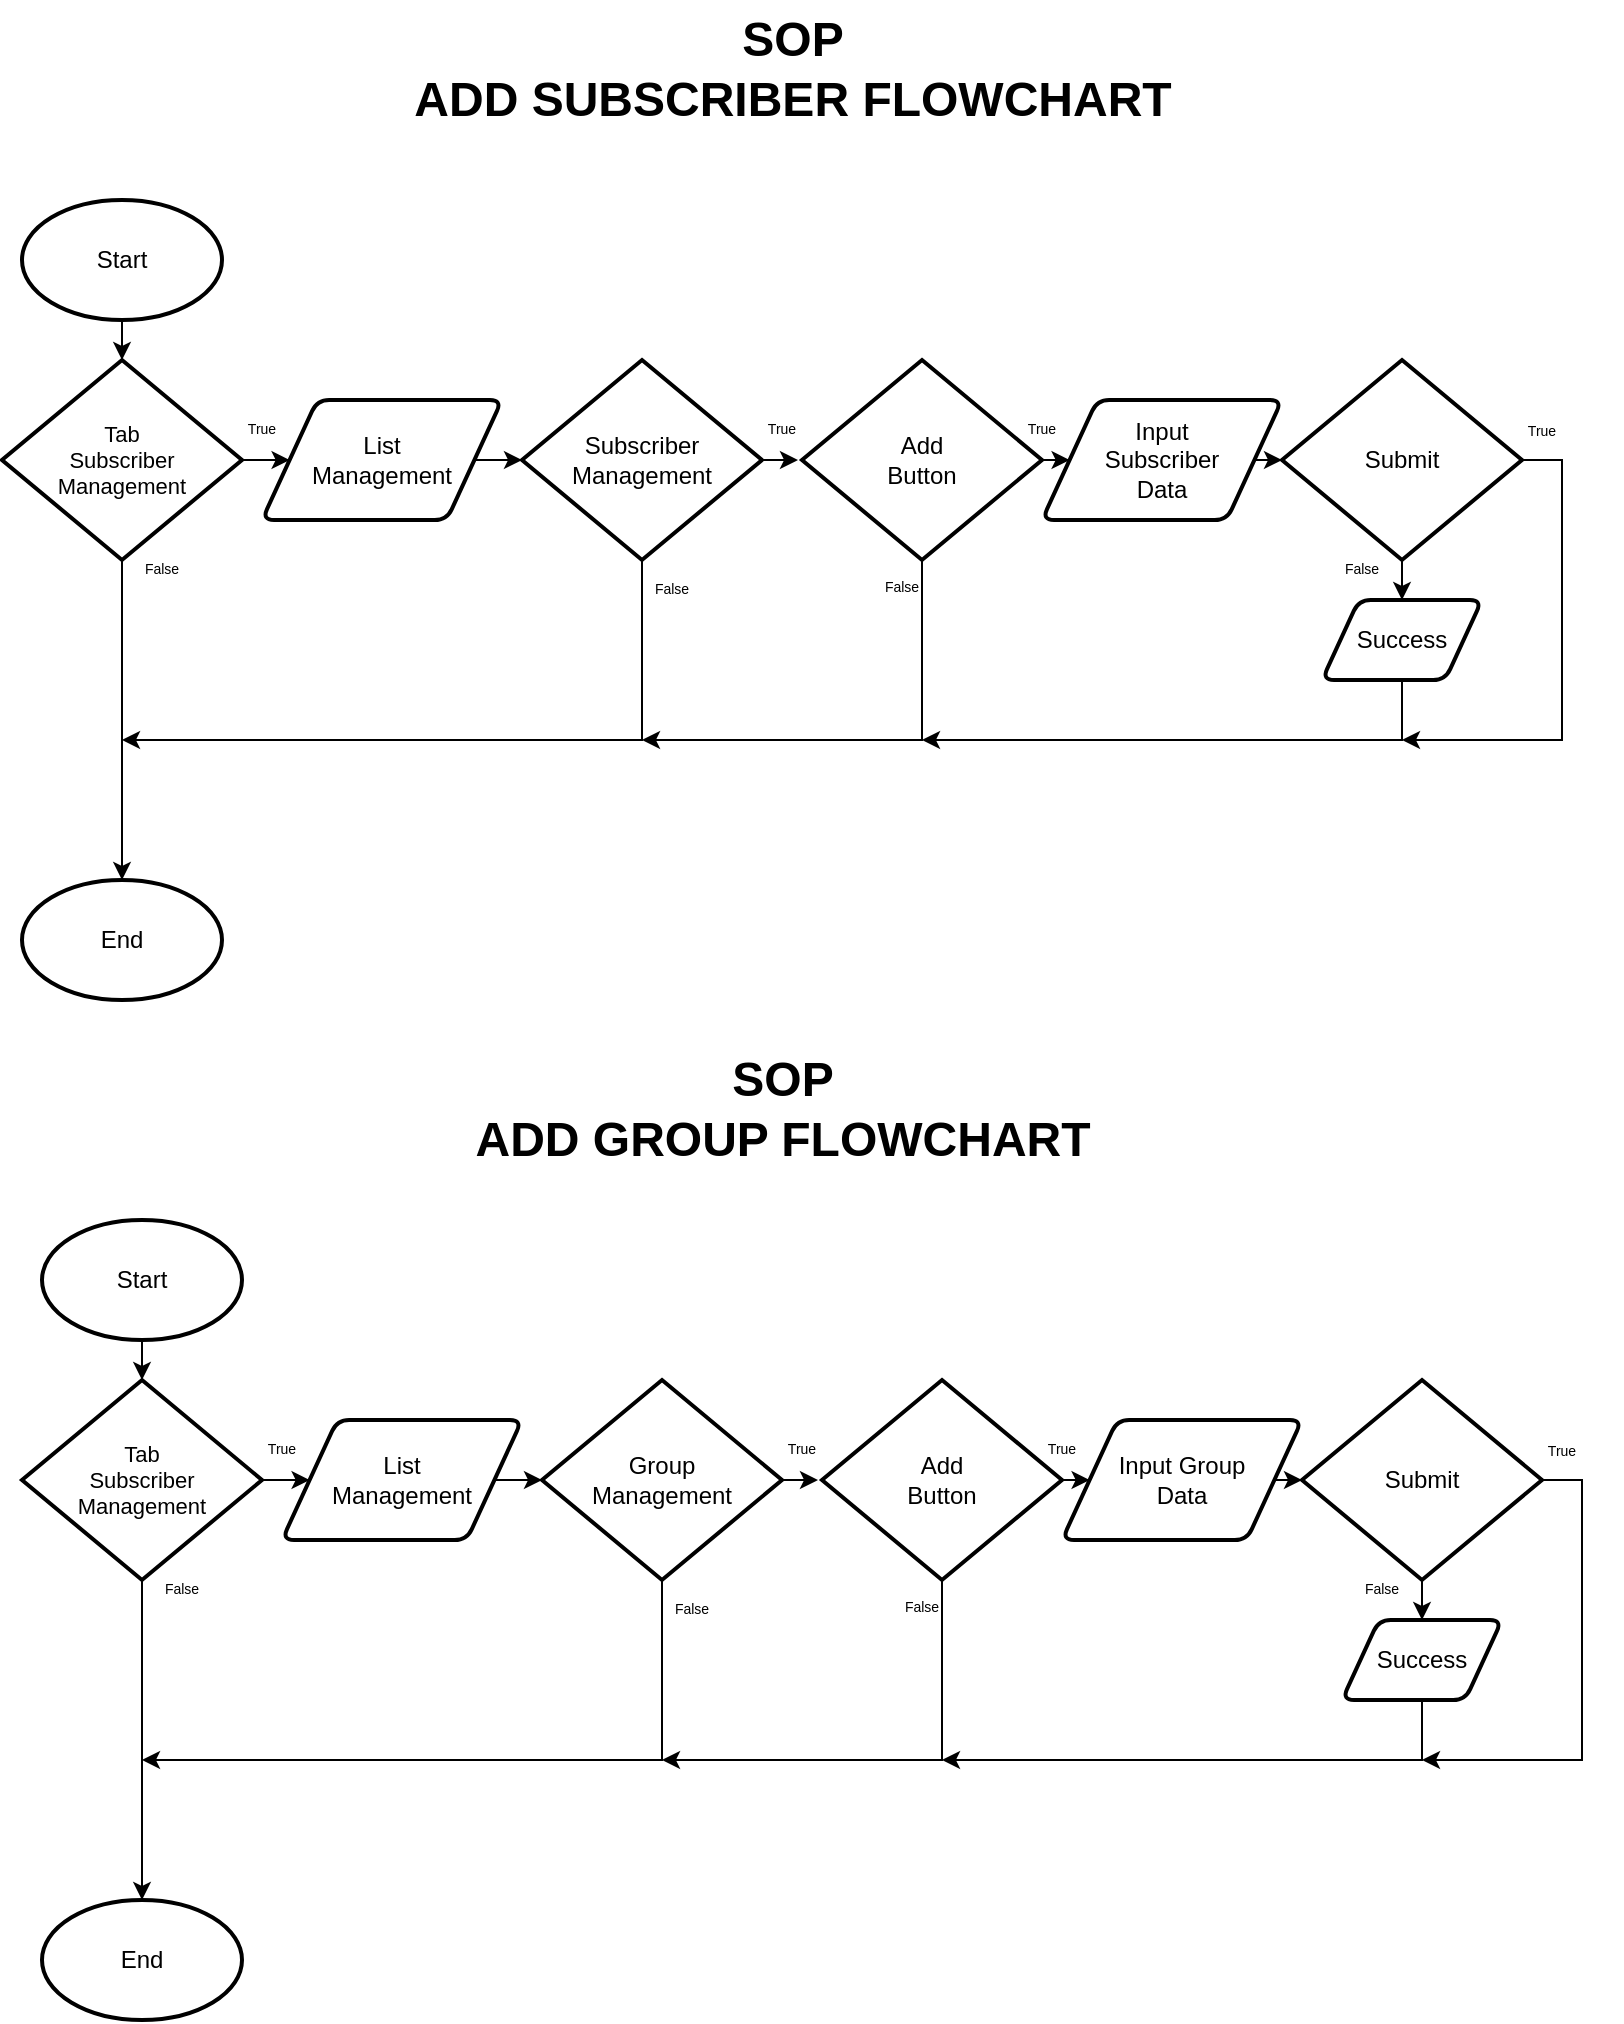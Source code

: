 <mxfile version="24.7.14">
  <diagram name="Page-1" id="QyOMAX7QdyraRiypskpR">
    <mxGraphModel dx="1965" dy="1158" grid="1" gridSize="10" guides="1" tooltips="1" connect="1" arrows="1" fold="1" page="1" pageScale="1" pageWidth="850" pageHeight="1100" math="0" shadow="0">
      <root>
        <mxCell id="0" />
        <mxCell id="1" parent="0" />
        <mxCell id="PJNQxhvt2oJ8CktxK9Kg-35" value="ADD SUBSCRIBER FLOWCHART" style="text;strokeColor=none;fillColor=none;html=1;fontSize=24;fontStyle=1;verticalAlign=middle;align=center;" vertex="1" parent="1">
          <mxGeometry x="375" y="90" width="100" height="40" as="geometry" />
        </mxCell>
        <mxCell id="PJNQxhvt2oJ8CktxK9Kg-52" value="SOP" style="text;strokeColor=none;fillColor=none;html=1;fontSize=24;fontStyle=1;verticalAlign=middle;align=center;" vertex="1" parent="1">
          <mxGeometry x="375" y="60" width="100" height="40" as="geometry" />
        </mxCell>
        <mxCell id="PJNQxhvt2oJ8CktxK9Kg-70" value="" style="group" vertex="1" connectable="0" parent="1">
          <mxGeometry x="30" y="160" width="800" height="400" as="geometry" />
        </mxCell>
        <mxCell id="PJNQxhvt2oJ8CktxK9Kg-1" value="Start" style="strokeWidth=2;html=1;shape=mxgraph.flowchart.start_1;whiteSpace=wrap;" vertex="1" parent="PJNQxhvt2oJ8CktxK9Kg-70">
          <mxGeometry x="10" width="100" height="60" as="geometry" />
        </mxCell>
        <mxCell id="PJNQxhvt2oJ8CktxK9Kg-15" style="edgeStyle=orthogonalEdgeStyle;rounded=0;orthogonalLoop=1;jettySize=auto;html=1;exitX=1;exitY=0.5;exitDx=0;exitDy=0;exitPerimeter=0;entryX=0;entryY=0.5;entryDx=0;entryDy=0;" edge="1" parent="PJNQxhvt2oJ8CktxK9Kg-70" source="PJNQxhvt2oJ8CktxK9Kg-3" target="PJNQxhvt2oJ8CktxK9Kg-6">
          <mxGeometry relative="1" as="geometry" />
        </mxCell>
        <mxCell id="PJNQxhvt2oJ8CktxK9Kg-3" value="Tab&lt;div style=&quot;font-size: 11px;&quot;&gt;Subscriber Management&lt;/div&gt;" style="strokeWidth=2;html=1;shape=mxgraph.flowchart.decision;whiteSpace=wrap;fontSize=11;" vertex="1" parent="PJNQxhvt2oJ8CktxK9Kg-70">
          <mxGeometry y="80" width="120" height="100" as="geometry" />
        </mxCell>
        <mxCell id="PJNQxhvt2oJ8CktxK9Kg-6" value="List&lt;div&gt;Management&lt;/div&gt;" style="shape=parallelogram;html=1;strokeWidth=2;perimeter=parallelogramPerimeter;whiteSpace=wrap;rounded=1;arcSize=12;size=0.23;" vertex="1" parent="PJNQxhvt2oJ8CktxK9Kg-70">
          <mxGeometry x="130" y="100" width="120" height="60" as="geometry" />
        </mxCell>
        <mxCell id="PJNQxhvt2oJ8CktxK9Kg-7" value="Subscriber&lt;div&gt;Management&lt;/div&gt;" style="strokeWidth=2;html=1;shape=mxgraph.flowchart.decision;whiteSpace=wrap;" vertex="1" parent="PJNQxhvt2oJ8CktxK9Kg-70">
          <mxGeometry x="260" y="80" width="120" height="100" as="geometry" />
        </mxCell>
        <mxCell id="PJNQxhvt2oJ8CktxK9Kg-57" style="edgeStyle=orthogonalEdgeStyle;rounded=0;orthogonalLoop=1;jettySize=auto;html=1;exitX=0.5;exitY=1;exitDx=0;exitDy=0;exitPerimeter=0;" edge="1" parent="PJNQxhvt2oJ8CktxK9Kg-70" source="PJNQxhvt2oJ8CktxK9Kg-8">
          <mxGeometry relative="1" as="geometry">
            <mxPoint x="320" y="270" as="targetPoint" />
            <Array as="points">
              <mxPoint x="460" y="270" />
            </Array>
          </mxGeometry>
        </mxCell>
        <mxCell id="PJNQxhvt2oJ8CktxK9Kg-64" style="edgeStyle=orthogonalEdgeStyle;rounded=0;orthogonalLoop=1;jettySize=auto;html=1;exitX=1;exitY=0.5;exitDx=0;exitDy=0;exitPerimeter=0;entryX=0;entryY=0.5;entryDx=0;entryDy=0;" edge="1" parent="PJNQxhvt2oJ8CktxK9Kg-70" source="PJNQxhvt2oJ8CktxK9Kg-8" target="PJNQxhvt2oJ8CktxK9Kg-9">
          <mxGeometry relative="1" as="geometry" />
        </mxCell>
        <mxCell id="PJNQxhvt2oJ8CktxK9Kg-8" value="Add&lt;div&gt;Button&lt;/div&gt;" style="strokeWidth=2;html=1;shape=mxgraph.flowchart.decision;whiteSpace=wrap;" vertex="1" parent="PJNQxhvt2oJ8CktxK9Kg-70">
          <mxGeometry x="400" y="80" width="120" height="100" as="geometry" />
        </mxCell>
        <mxCell id="PJNQxhvt2oJ8CktxK9Kg-9" value="Input&lt;div&gt;Subscriber&lt;div&gt;Data&lt;/div&gt;&lt;/div&gt;" style="shape=parallelogram;html=1;strokeWidth=2;perimeter=parallelogramPerimeter;whiteSpace=wrap;rounded=1;arcSize=12;size=0.23;" vertex="1" parent="PJNQxhvt2oJ8CktxK9Kg-70">
          <mxGeometry x="520" y="100" width="120" height="60" as="geometry" />
        </mxCell>
        <mxCell id="PJNQxhvt2oJ8CktxK9Kg-12" value="End" style="strokeWidth=2;html=1;shape=mxgraph.flowchart.start_1;whiteSpace=wrap;" vertex="1" parent="PJNQxhvt2oJ8CktxK9Kg-70">
          <mxGeometry x="10" y="340" width="100" height="60" as="geometry" />
        </mxCell>
        <mxCell id="PJNQxhvt2oJ8CktxK9Kg-13" style="edgeStyle=orthogonalEdgeStyle;rounded=0;orthogonalLoop=1;jettySize=auto;html=1;exitX=0.5;exitY=1;exitDx=0;exitDy=0;exitPerimeter=0;entryX=0.5;entryY=0;entryDx=0;entryDy=0;entryPerimeter=0;" edge="1" parent="PJNQxhvt2oJ8CktxK9Kg-70" source="PJNQxhvt2oJ8CktxK9Kg-1" target="PJNQxhvt2oJ8CktxK9Kg-3">
          <mxGeometry relative="1" as="geometry" />
        </mxCell>
        <mxCell id="PJNQxhvt2oJ8CktxK9Kg-14" style="edgeStyle=orthogonalEdgeStyle;rounded=0;orthogonalLoop=1;jettySize=auto;html=1;exitX=0.5;exitY=1;exitDx=0;exitDy=0;exitPerimeter=0;entryX=0.5;entryY=0;entryDx=0;entryDy=0;entryPerimeter=0;" edge="1" parent="PJNQxhvt2oJ8CktxK9Kg-70" source="PJNQxhvt2oJ8CktxK9Kg-3" target="PJNQxhvt2oJ8CktxK9Kg-12">
          <mxGeometry relative="1" as="geometry" />
        </mxCell>
        <mxCell id="PJNQxhvt2oJ8CktxK9Kg-16" style="edgeStyle=orthogonalEdgeStyle;rounded=0;orthogonalLoop=1;jettySize=auto;html=1;exitX=1;exitY=0.5;exitDx=0;exitDy=0;entryX=0;entryY=0.5;entryDx=0;entryDy=0;entryPerimeter=0;" edge="1" parent="PJNQxhvt2oJ8CktxK9Kg-70" source="PJNQxhvt2oJ8CktxK9Kg-6" target="PJNQxhvt2oJ8CktxK9Kg-7">
          <mxGeometry relative="1" as="geometry" />
        </mxCell>
        <mxCell id="PJNQxhvt2oJ8CktxK9Kg-21" style="edgeStyle=orthogonalEdgeStyle;rounded=0;orthogonalLoop=1;jettySize=auto;html=1;exitX=1;exitY=0.5;exitDx=0;exitDy=0;exitPerimeter=0;entryX=-0.017;entryY=0.508;entryDx=0;entryDy=0;entryPerimeter=0;" edge="1" parent="PJNQxhvt2oJ8CktxK9Kg-70" source="PJNQxhvt2oJ8CktxK9Kg-7" target="PJNQxhvt2oJ8CktxK9Kg-8">
          <mxGeometry relative="1" as="geometry" />
        </mxCell>
        <mxCell id="PJNQxhvt2oJ8CktxK9Kg-56" style="edgeStyle=orthogonalEdgeStyle;rounded=0;orthogonalLoop=1;jettySize=auto;html=1;exitX=0.25;exitY=0;exitDx=0;exitDy=0;" edge="1" parent="PJNQxhvt2oJ8CktxK9Kg-70" source="PJNQxhvt2oJ8CktxK9Kg-26">
          <mxGeometry relative="1" as="geometry">
            <mxPoint x="60" y="270" as="targetPoint" />
            <Array as="points">
              <mxPoint x="320" y="270" />
              <mxPoint x="60" y="270" />
            </Array>
          </mxGeometry>
        </mxCell>
        <mxCell id="PJNQxhvt2oJ8CktxK9Kg-26" value="False" style="text;html=1;align=center;verticalAlign=middle;whiteSpace=wrap;rounded=0;fontSize=7;" vertex="1" parent="PJNQxhvt2oJ8CktxK9Kg-70">
          <mxGeometry x="305" y="180" width="60" height="30" as="geometry" />
        </mxCell>
        <mxCell id="PJNQxhvt2oJ8CktxK9Kg-27" value="True" style="text;html=1;align=center;verticalAlign=middle;whiteSpace=wrap;rounded=0;fontSize=7;" vertex="1" parent="PJNQxhvt2oJ8CktxK9Kg-70">
          <mxGeometry x="360" y="100" width="60" height="30" as="geometry" />
        </mxCell>
        <mxCell id="PJNQxhvt2oJ8CktxK9Kg-31" value="True" style="text;html=1;align=center;verticalAlign=middle;whiteSpace=wrap;rounded=0;fontSize=7;" vertex="1" parent="PJNQxhvt2oJ8CktxK9Kg-70">
          <mxGeometry x="100" y="100" width="60" height="30" as="geometry" />
        </mxCell>
        <mxCell id="PJNQxhvt2oJ8CktxK9Kg-32" value="False" style="text;html=1;align=center;verticalAlign=middle;whiteSpace=wrap;rounded=0;fontSize=7;" vertex="1" parent="PJNQxhvt2oJ8CktxK9Kg-70">
          <mxGeometry x="50" y="170" width="60" height="30" as="geometry" />
        </mxCell>
        <mxCell id="PJNQxhvt2oJ8CktxK9Kg-60" style="edgeStyle=orthogonalEdgeStyle;rounded=0;orthogonalLoop=1;jettySize=auto;html=1;exitX=0.5;exitY=1;exitDx=0;exitDy=0;exitPerimeter=0;" edge="1" parent="PJNQxhvt2oJ8CktxK9Kg-70" source="PJNQxhvt2oJ8CktxK9Kg-53" target="PJNQxhvt2oJ8CktxK9Kg-55">
          <mxGeometry relative="1" as="geometry" />
        </mxCell>
        <mxCell id="PJNQxhvt2oJ8CktxK9Kg-62" style="edgeStyle=orthogonalEdgeStyle;rounded=0;orthogonalLoop=1;jettySize=auto;html=1;exitX=1;exitY=0.5;exitDx=0;exitDy=0;exitPerimeter=0;" edge="1" parent="PJNQxhvt2oJ8CktxK9Kg-70" source="PJNQxhvt2oJ8CktxK9Kg-53">
          <mxGeometry relative="1" as="geometry">
            <mxPoint x="700" y="270.0" as="targetPoint" />
            <Array as="points">
              <mxPoint x="780" y="130" />
              <mxPoint x="780" y="270" />
            </Array>
          </mxGeometry>
        </mxCell>
        <mxCell id="PJNQxhvt2oJ8CktxK9Kg-53" value="Submit" style="strokeWidth=2;html=1;shape=mxgraph.flowchart.decision;whiteSpace=wrap;" vertex="1" parent="PJNQxhvt2oJ8CktxK9Kg-70">
          <mxGeometry x="640" y="80" width="120" height="100" as="geometry" />
        </mxCell>
        <mxCell id="PJNQxhvt2oJ8CktxK9Kg-61" style="edgeStyle=orthogonalEdgeStyle;rounded=0;orthogonalLoop=1;jettySize=auto;html=1;exitX=0.5;exitY=1;exitDx=0;exitDy=0;" edge="1" parent="PJNQxhvt2oJ8CktxK9Kg-70" source="PJNQxhvt2oJ8CktxK9Kg-55">
          <mxGeometry relative="1" as="geometry">
            <mxPoint x="460" y="270" as="targetPoint" />
            <Array as="points">
              <mxPoint x="700" y="270" />
            </Array>
          </mxGeometry>
        </mxCell>
        <mxCell id="PJNQxhvt2oJ8CktxK9Kg-55" value="Success" style="shape=parallelogram;html=1;strokeWidth=2;perimeter=parallelogramPerimeter;whiteSpace=wrap;rounded=1;arcSize=12;size=0.23;" vertex="1" parent="PJNQxhvt2oJ8CktxK9Kg-70">
          <mxGeometry x="660" y="200" width="80" height="40" as="geometry" />
        </mxCell>
        <mxCell id="PJNQxhvt2oJ8CktxK9Kg-65" style="edgeStyle=orthogonalEdgeStyle;rounded=0;orthogonalLoop=1;jettySize=auto;html=1;exitX=1;exitY=0.5;exitDx=0;exitDy=0;entryX=0;entryY=0.5;entryDx=0;entryDy=0;entryPerimeter=0;" edge="1" parent="PJNQxhvt2oJ8CktxK9Kg-70" source="PJNQxhvt2oJ8CktxK9Kg-9" target="PJNQxhvt2oJ8CktxK9Kg-53">
          <mxGeometry relative="1" as="geometry" />
        </mxCell>
        <mxCell id="PJNQxhvt2oJ8CktxK9Kg-66" value="True" style="text;html=1;align=center;verticalAlign=middle;whiteSpace=wrap;rounded=0;fontSize=7;" vertex="1" parent="PJNQxhvt2oJ8CktxK9Kg-70">
          <mxGeometry x="490" y="100" width="60" height="30" as="geometry" />
        </mxCell>
        <mxCell id="PJNQxhvt2oJ8CktxK9Kg-67" value="False" style="text;html=1;align=center;verticalAlign=middle;whiteSpace=wrap;rounded=0;fontSize=7;" vertex="1" parent="PJNQxhvt2oJ8CktxK9Kg-70">
          <mxGeometry x="420" y="179" width="60" height="30" as="geometry" />
        </mxCell>
        <mxCell id="PJNQxhvt2oJ8CktxK9Kg-68" value="False" style="text;html=1;align=center;verticalAlign=middle;whiteSpace=wrap;rounded=0;fontSize=7;" vertex="1" parent="PJNQxhvt2oJ8CktxK9Kg-70">
          <mxGeometry x="650" y="170" width="60" height="30" as="geometry" />
        </mxCell>
        <mxCell id="PJNQxhvt2oJ8CktxK9Kg-69" value="True" style="text;html=1;align=center;verticalAlign=middle;whiteSpace=wrap;rounded=0;fontSize=7;" vertex="1" parent="PJNQxhvt2oJ8CktxK9Kg-70">
          <mxGeometry x="740" y="101" width="60" height="30" as="geometry" />
        </mxCell>
        <mxCell id="PJNQxhvt2oJ8CktxK9Kg-71" value="" style="group" vertex="1" connectable="0" parent="1">
          <mxGeometry x="40" y="670" width="800" height="400" as="geometry" />
        </mxCell>
        <mxCell id="PJNQxhvt2oJ8CktxK9Kg-72" value="Start" style="strokeWidth=2;html=1;shape=mxgraph.flowchart.start_1;whiteSpace=wrap;" vertex="1" parent="PJNQxhvt2oJ8CktxK9Kg-71">
          <mxGeometry x="10" width="100" height="60" as="geometry" />
        </mxCell>
        <mxCell id="PJNQxhvt2oJ8CktxK9Kg-73" style="edgeStyle=orthogonalEdgeStyle;rounded=0;orthogonalLoop=1;jettySize=auto;html=1;exitX=1;exitY=0.5;exitDx=0;exitDy=0;exitPerimeter=0;entryX=0;entryY=0.5;entryDx=0;entryDy=0;" edge="1" parent="PJNQxhvt2oJ8CktxK9Kg-71" source="PJNQxhvt2oJ8CktxK9Kg-74" target="PJNQxhvt2oJ8CktxK9Kg-75">
          <mxGeometry relative="1" as="geometry" />
        </mxCell>
        <mxCell id="PJNQxhvt2oJ8CktxK9Kg-74" value="Tab&lt;div style=&quot;font-size: 11px;&quot;&gt;Subscriber Management&lt;/div&gt;" style="strokeWidth=2;html=1;shape=mxgraph.flowchart.decision;whiteSpace=wrap;fontSize=11;" vertex="1" parent="PJNQxhvt2oJ8CktxK9Kg-71">
          <mxGeometry y="80" width="120" height="100" as="geometry" />
        </mxCell>
        <mxCell id="PJNQxhvt2oJ8CktxK9Kg-75" value="List&lt;div&gt;Management&lt;/div&gt;" style="shape=parallelogram;html=1;strokeWidth=2;perimeter=parallelogramPerimeter;whiteSpace=wrap;rounded=1;arcSize=12;size=0.23;" vertex="1" parent="PJNQxhvt2oJ8CktxK9Kg-71">
          <mxGeometry x="130" y="100" width="120" height="60" as="geometry" />
        </mxCell>
        <mxCell id="PJNQxhvt2oJ8CktxK9Kg-76" value="Group&lt;div&gt;Management&lt;/div&gt;" style="strokeWidth=2;html=1;shape=mxgraph.flowchart.decision;whiteSpace=wrap;" vertex="1" parent="PJNQxhvt2oJ8CktxK9Kg-71">
          <mxGeometry x="260" y="80" width="120" height="100" as="geometry" />
        </mxCell>
        <mxCell id="PJNQxhvt2oJ8CktxK9Kg-77" style="edgeStyle=orthogonalEdgeStyle;rounded=0;orthogonalLoop=1;jettySize=auto;html=1;exitX=0.5;exitY=1;exitDx=0;exitDy=0;exitPerimeter=0;" edge="1" parent="PJNQxhvt2oJ8CktxK9Kg-71" source="PJNQxhvt2oJ8CktxK9Kg-79">
          <mxGeometry relative="1" as="geometry">
            <mxPoint x="320" y="270" as="targetPoint" />
            <Array as="points">
              <mxPoint x="460" y="270" />
            </Array>
          </mxGeometry>
        </mxCell>
        <mxCell id="PJNQxhvt2oJ8CktxK9Kg-78" style="edgeStyle=orthogonalEdgeStyle;rounded=0;orthogonalLoop=1;jettySize=auto;html=1;exitX=1;exitY=0.5;exitDx=0;exitDy=0;exitPerimeter=0;entryX=0;entryY=0.5;entryDx=0;entryDy=0;" edge="1" parent="PJNQxhvt2oJ8CktxK9Kg-71" source="PJNQxhvt2oJ8CktxK9Kg-79" target="PJNQxhvt2oJ8CktxK9Kg-80">
          <mxGeometry relative="1" as="geometry" />
        </mxCell>
        <mxCell id="PJNQxhvt2oJ8CktxK9Kg-79" value="Add&lt;div&gt;Button&lt;/div&gt;" style="strokeWidth=2;html=1;shape=mxgraph.flowchart.decision;whiteSpace=wrap;" vertex="1" parent="PJNQxhvt2oJ8CktxK9Kg-71">
          <mxGeometry x="400" y="80" width="120" height="100" as="geometry" />
        </mxCell>
        <mxCell id="PJNQxhvt2oJ8CktxK9Kg-80" value="Input Group&lt;div&gt;Data&lt;/div&gt;" style="shape=parallelogram;html=1;strokeWidth=2;perimeter=parallelogramPerimeter;whiteSpace=wrap;rounded=1;arcSize=12;size=0.23;" vertex="1" parent="PJNQxhvt2oJ8CktxK9Kg-71">
          <mxGeometry x="520" y="100" width="120" height="60" as="geometry" />
        </mxCell>
        <mxCell id="PJNQxhvt2oJ8CktxK9Kg-81" value="End" style="strokeWidth=2;html=1;shape=mxgraph.flowchart.start_1;whiteSpace=wrap;" vertex="1" parent="PJNQxhvt2oJ8CktxK9Kg-71">
          <mxGeometry x="10" y="340" width="100" height="60" as="geometry" />
        </mxCell>
        <mxCell id="PJNQxhvt2oJ8CktxK9Kg-82" style="edgeStyle=orthogonalEdgeStyle;rounded=0;orthogonalLoop=1;jettySize=auto;html=1;exitX=0.5;exitY=1;exitDx=0;exitDy=0;exitPerimeter=0;entryX=0.5;entryY=0;entryDx=0;entryDy=0;entryPerimeter=0;" edge="1" parent="PJNQxhvt2oJ8CktxK9Kg-71" source="PJNQxhvt2oJ8CktxK9Kg-72" target="PJNQxhvt2oJ8CktxK9Kg-74">
          <mxGeometry relative="1" as="geometry" />
        </mxCell>
        <mxCell id="PJNQxhvt2oJ8CktxK9Kg-83" style="edgeStyle=orthogonalEdgeStyle;rounded=0;orthogonalLoop=1;jettySize=auto;html=1;exitX=0.5;exitY=1;exitDx=0;exitDy=0;exitPerimeter=0;entryX=0.5;entryY=0;entryDx=0;entryDy=0;entryPerimeter=0;" edge="1" parent="PJNQxhvt2oJ8CktxK9Kg-71" source="PJNQxhvt2oJ8CktxK9Kg-74" target="PJNQxhvt2oJ8CktxK9Kg-81">
          <mxGeometry relative="1" as="geometry" />
        </mxCell>
        <mxCell id="PJNQxhvt2oJ8CktxK9Kg-84" style="edgeStyle=orthogonalEdgeStyle;rounded=0;orthogonalLoop=1;jettySize=auto;html=1;exitX=1;exitY=0.5;exitDx=0;exitDy=0;entryX=0;entryY=0.5;entryDx=0;entryDy=0;entryPerimeter=0;" edge="1" parent="PJNQxhvt2oJ8CktxK9Kg-71" source="PJNQxhvt2oJ8CktxK9Kg-75" target="PJNQxhvt2oJ8CktxK9Kg-76">
          <mxGeometry relative="1" as="geometry" />
        </mxCell>
        <mxCell id="PJNQxhvt2oJ8CktxK9Kg-85" style="edgeStyle=orthogonalEdgeStyle;rounded=0;orthogonalLoop=1;jettySize=auto;html=1;exitX=1;exitY=0.5;exitDx=0;exitDy=0;exitPerimeter=0;entryX=-0.017;entryY=0.508;entryDx=0;entryDy=0;entryPerimeter=0;" edge="1" parent="PJNQxhvt2oJ8CktxK9Kg-71" source="PJNQxhvt2oJ8CktxK9Kg-76" target="PJNQxhvt2oJ8CktxK9Kg-79">
          <mxGeometry relative="1" as="geometry" />
        </mxCell>
        <mxCell id="PJNQxhvt2oJ8CktxK9Kg-86" style="edgeStyle=orthogonalEdgeStyle;rounded=0;orthogonalLoop=1;jettySize=auto;html=1;exitX=0.25;exitY=0;exitDx=0;exitDy=0;" edge="1" parent="PJNQxhvt2oJ8CktxK9Kg-71" source="PJNQxhvt2oJ8CktxK9Kg-87">
          <mxGeometry relative="1" as="geometry">
            <mxPoint x="60" y="270" as="targetPoint" />
            <Array as="points">
              <mxPoint x="320" y="270" />
              <mxPoint x="60" y="270" />
            </Array>
          </mxGeometry>
        </mxCell>
        <mxCell id="PJNQxhvt2oJ8CktxK9Kg-87" value="False" style="text;html=1;align=center;verticalAlign=middle;whiteSpace=wrap;rounded=0;fontSize=7;" vertex="1" parent="PJNQxhvt2oJ8CktxK9Kg-71">
          <mxGeometry x="305" y="180" width="60" height="30" as="geometry" />
        </mxCell>
        <mxCell id="PJNQxhvt2oJ8CktxK9Kg-88" value="True" style="text;html=1;align=center;verticalAlign=middle;whiteSpace=wrap;rounded=0;fontSize=7;" vertex="1" parent="PJNQxhvt2oJ8CktxK9Kg-71">
          <mxGeometry x="360" y="100" width="60" height="30" as="geometry" />
        </mxCell>
        <mxCell id="PJNQxhvt2oJ8CktxK9Kg-89" value="True" style="text;html=1;align=center;verticalAlign=middle;whiteSpace=wrap;rounded=0;fontSize=7;" vertex="1" parent="PJNQxhvt2oJ8CktxK9Kg-71">
          <mxGeometry x="100" y="100" width="60" height="30" as="geometry" />
        </mxCell>
        <mxCell id="PJNQxhvt2oJ8CktxK9Kg-90" value="False" style="text;html=1;align=center;verticalAlign=middle;whiteSpace=wrap;rounded=0;fontSize=7;" vertex="1" parent="PJNQxhvt2oJ8CktxK9Kg-71">
          <mxGeometry x="50" y="170" width="60" height="30" as="geometry" />
        </mxCell>
        <mxCell id="PJNQxhvt2oJ8CktxK9Kg-91" style="edgeStyle=orthogonalEdgeStyle;rounded=0;orthogonalLoop=1;jettySize=auto;html=1;exitX=0.5;exitY=1;exitDx=0;exitDy=0;exitPerimeter=0;" edge="1" parent="PJNQxhvt2oJ8CktxK9Kg-71" source="PJNQxhvt2oJ8CktxK9Kg-93" target="PJNQxhvt2oJ8CktxK9Kg-95">
          <mxGeometry relative="1" as="geometry" />
        </mxCell>
        <mxCell id="PJNQxhvt2oJ8CktxK9Kg-92" style="edgeStyle=orthogonalEdgeStyle;rounded=0;orthogonalLoop=1;jettySize=auto;html=1;exitX=1;exitY=0.5;exitDx=0;exitDy=0;exitPerimeter=0;" edge="1" parent="PJNQxhvt2oJ8CktxK9Kg-71" source="PJNQxhvt2oJ8CktxK9Kg-93">
          <mxGeometry relative="1" as="geometry">
            <mxPoint x="700" y="270.0" as="targetPoint" />
            <Array as="points">
              <mxPoint x="780" y="130" />
              <mxPoint x="780" y="270" />
            </Array>
          </mxGeometry>
        </mxCell>
        <mxCell id="PJNQxhvt2oJ8CktxK9Kg-93" value="Submit" style="strokeWidth=2;html=1;shape=mxgraph.flowchart.decision;whiteSpace=wrap;" vertex="1" parent="PJNQxhvt2oJ8CktxK9Kg-71">
          <mxGeometry x="640" y="80" width="120" height="100" as="geometry" />
        </mxCell>
        <mxCell id="PJNQxhvt2oJ8CktxK9Kg-94" style="edgeStyle=orthogonalEdgeStyle;rounded=0;orthogonalLoop=1;jettySize=auto;html=1;exitX=0.5;exitY=1;exitDx=0;exitDy=0;" edge="1" parent="PJNQxhvt2oJ8CktxK9Kg-71" source="PJNQxhvt2oJ8CktxK9Kg-95">
          <mxGeometry relative="1" as="geometry">
            <mxPoint x="460" y="270" as="targetPoint" />
            <Array as="points">
              <mxPoint x="700" y="270" />
            </Array>
          </mxGeometry>
        </mxCell>
        <mxCell id="PJNQxhvt2oJ8CktxK9Kg-95" value="Success" style="shape=parallelogram;html=1;strokeWidth=2;perimeter=parallelogramPerimeter;whiteSpace=wrap;rounded=1;arcSize=12;size=0.23;" vertex="1" parent="PJNQxhvt2oJ8CktxK9Kg-71">
          <mxGeometry x="660" y="200" width="80" height="40" as="geometry" />
        </mxCell>
        <mxCell id="PJNQxhvt2oJ8CktxK9Kg-96" style="edgeStyle=orthogonalEdgeStyle;rounded=0;orthogonalLoop=1;jettySize=auto;html=1;exitX=1;exitY=0.5;exitDx=0;exitDy=0;entryX=0;entryY=0.5;entryDx=0;entryDy=0;entryPerimeter=0;" edge="1" parent="PJNQxhvt2oJ8CktxK9Kg-71" source="PJNQxhvt2oJ8CktxK9Kg-80" target="PJNQxhvt2oJ8CktxK9Kg-93">
          <mxGeometry relative="1" as="geometry" />
        </mxCell>
        <mxCell id="PJNQxhvt2oJ8CktxK9Kg-97" value="True" style="text;html=1;align=center;verticalAlign=middle;whiteSpace=wrap;rounded=0;fontSize=7;" vertex="1" parent="PJNQxhvt2oJ8CktxK9Kg-71">
          <mxGeometry x="490" y="100" width="60" height="30" as="geometry" />
        </mxCell>
        <mxCell id="PJNQxhvt2oJ8CktxK9Kg-98" value="False" style="text;html=1;align=center;verticalAlign=middle;whiteSpace=wrap;rounded=0;fontSize=7;" vertex="1" parent="PJNQxhvt2oJ8CktxK9Kg-71">
          <mxGeometry x="420" y="179" width="60" height="30" as="geometry" />
        </mxCell>
        <mxCell id="PJNQxhvt2oJ8CktxK9Kg-99" value="False" style="text;html=1;align=center;verticalAlign=middle;whiteSpace=wrap;rounded=0;fontSize=7;" vertex="1" parent="PJNQxhvt2oJ8CktxK9Kg-71">
          <mxGeometry x="650" y="170" width="60" height="30" as="geometry" />
        </mxCell>
        <mxCell id="PJNQxhvt2oJ8CktxK9Kg-100" value="True" style="text;html=1;align=center;verticalAlign=middle;whiteSpace=wrap;rounded=0;fontSize=7;" vertex="1" parent="PJNQxhvt2oJ8CktxK9Kg-71">
          <mxGeometry x="740" y="101" width="60" height="30" as="geometry" />
        </mxCell>
        <mxCell id="PJNQxhvt2oJ8CktxK9Kg-101" value="SOP" style="text;strokeColor=none;fillColor=none;html=1;fontSize=24;fontStyle=1;verticalAlign=middle;align=center;" vertex="1" parent="1">
          <mxGeometry x="370" y="580" width="100" height="40" as="geometry" />
        </mxCell>
        <mxCell id="PJNQxhvt2oJ8CktxK9Kg-102" value="ADD GROUP FLOWCHART" style="text;strokeColor=none;fillColor=none;html=1;fontSize=24;fontStyle=1;verticalAlign=middle;align=center;" vertex="1" parent="1">
          <mxGeometry x="370" y="610" width="100" height="40" as="geometry" />
        </mxCell>
      </root>
    </mxGraphModel>
  </diagram>
</mxfile>
